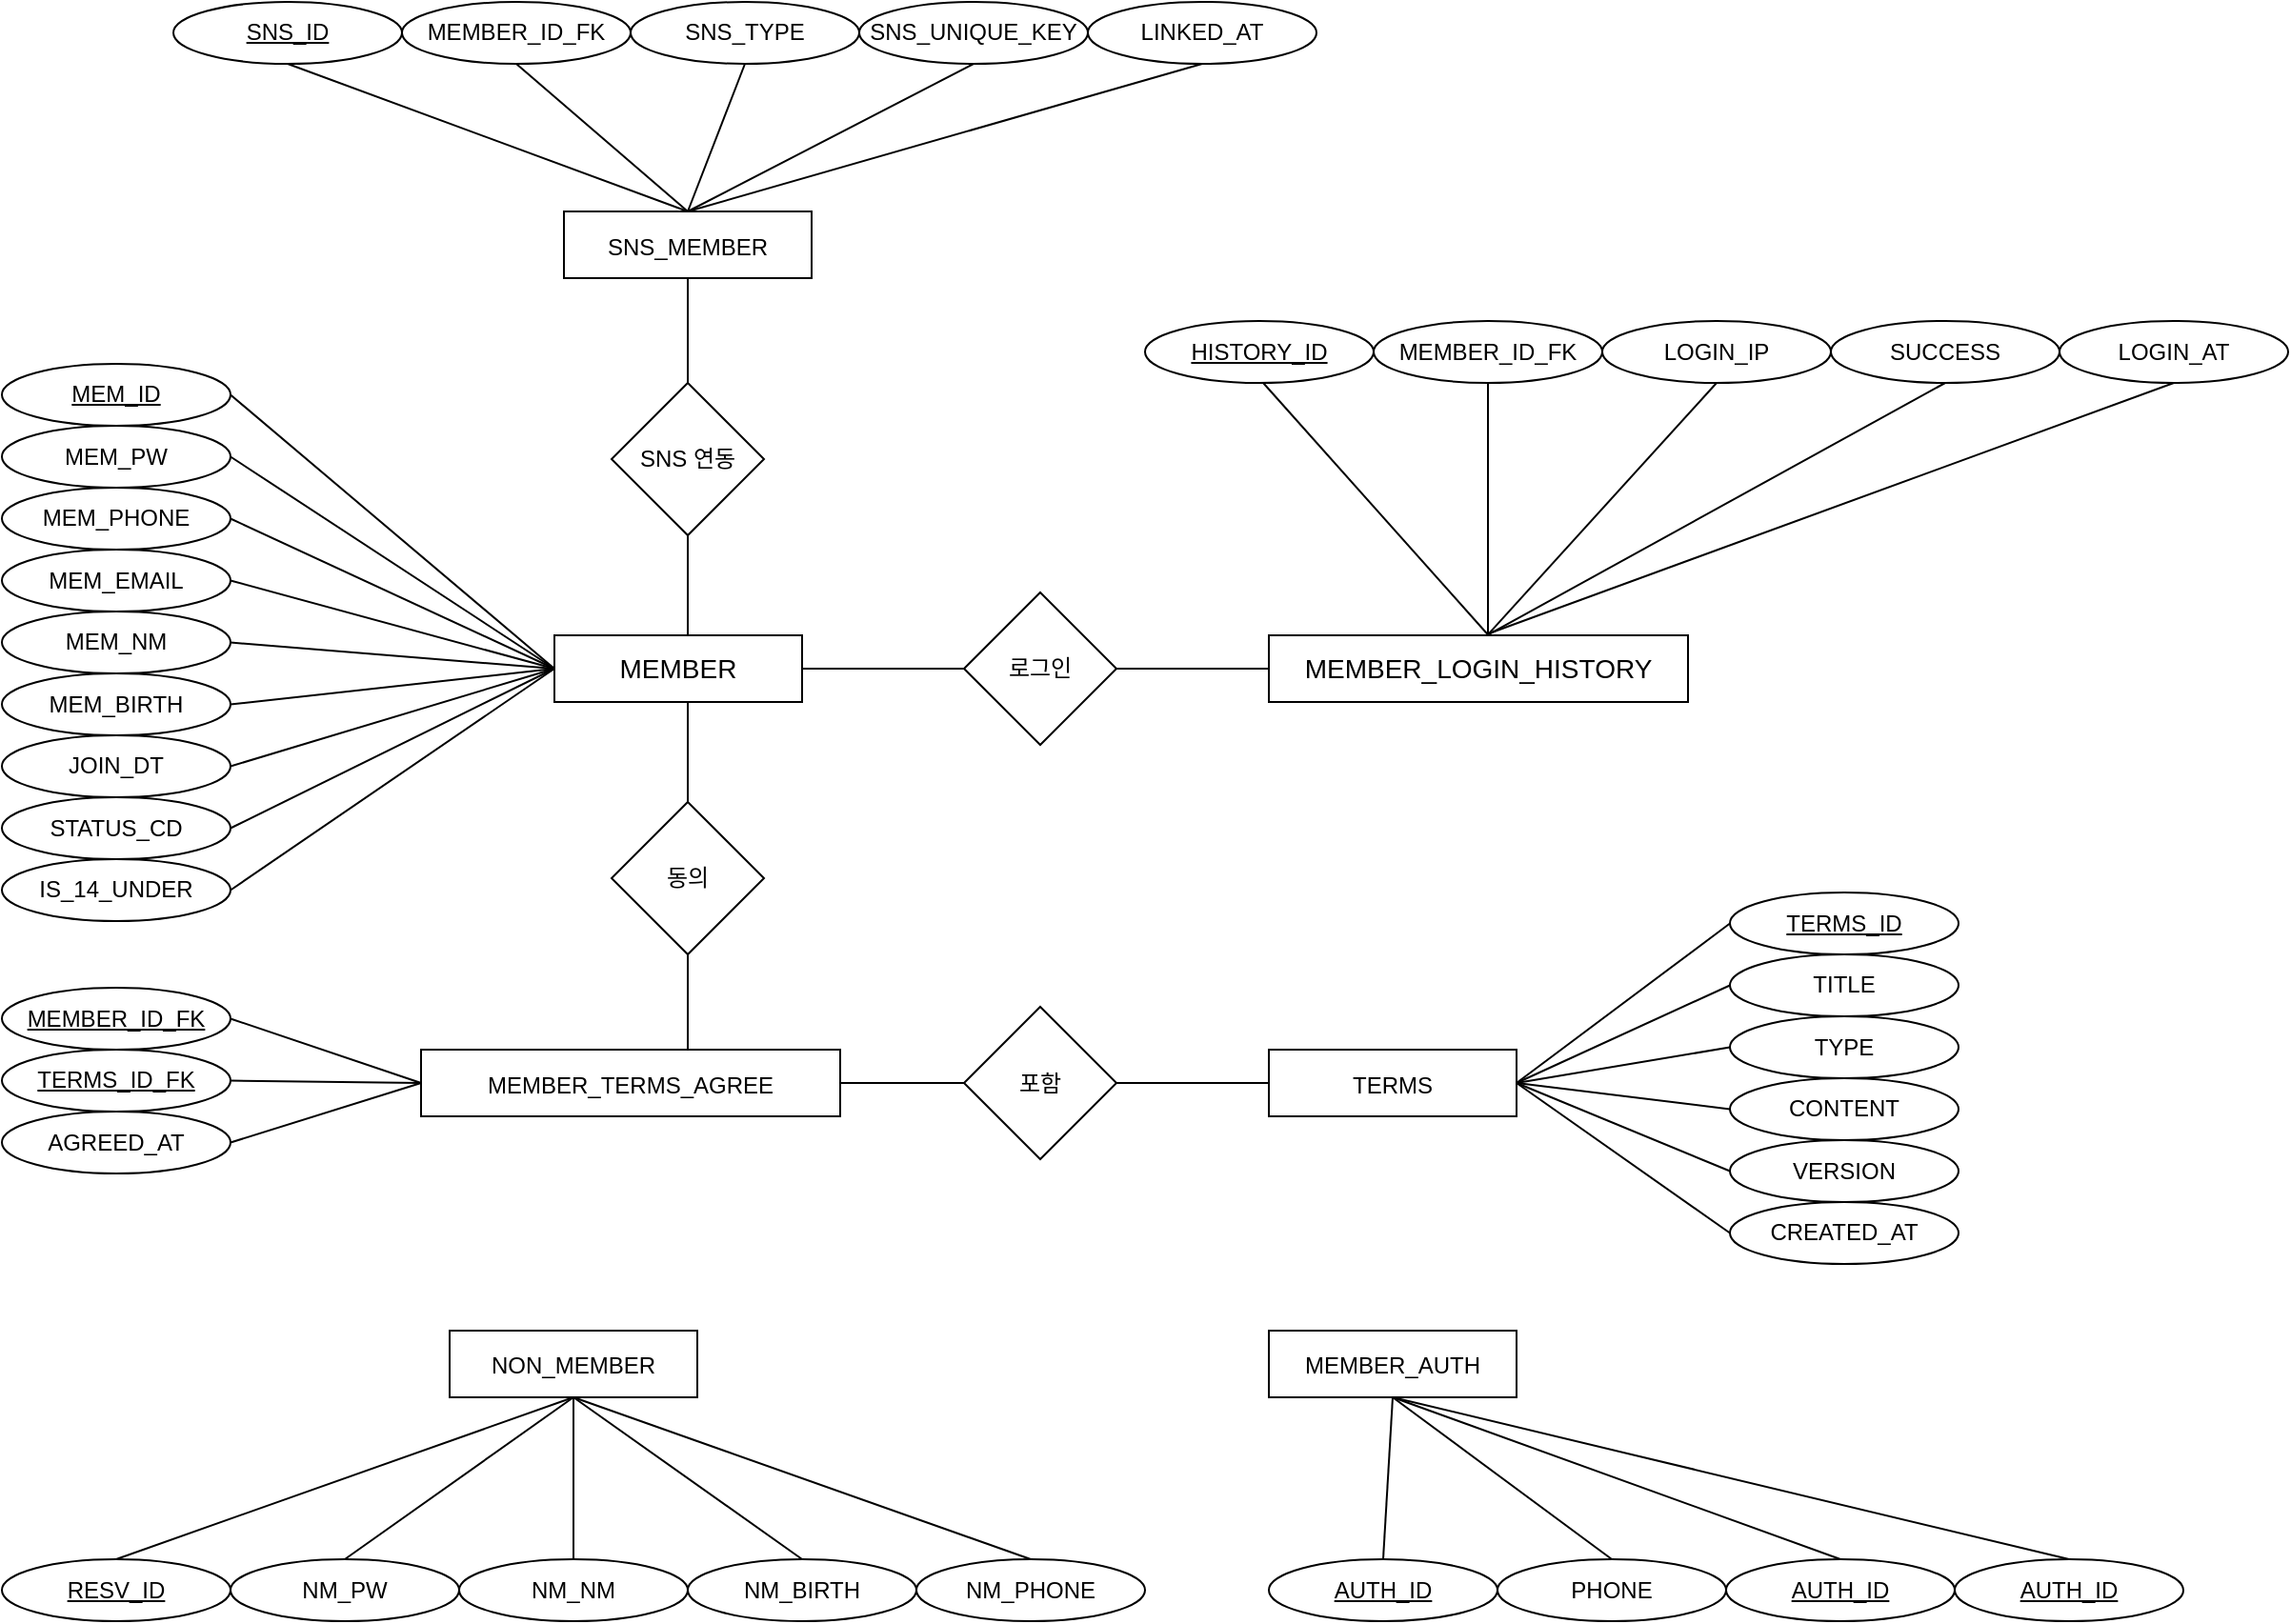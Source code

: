 <mxfile version="28.2.7">
  <diagram name="페이지-1" id="aU8TRvHDVID5DKgr3Tc-">
    <mxGraphModel dx="2069" dy="1353" grid="1" gridSize="10" guides="1" tooltips="1" connect="1" arrows="1" fold="1" page="1" pageScale="1" pageWidth="827" pageHeight="1169" math="0" shadow="0">
      <root>
        <mxCell id="0" />
        <mxCell id="1" parent="0" />
        <mxCell id="JiStPXWFKOz-2N4WFH8a-71" value="" style="edgeStyle=orthogonalEdgeStyle;rounded=0;orthogonalLoop=1;jettySize=auto;html=1;endArrow=none;endFill=0;" edge="1" parent="1" source="JiStPXWFKOz-2N4WFH8a-3" target="JiStPXWFKOz-2N4WFH8a-12">
          <mxGeometry relative="1" as="geometry" />
        </mxCell>
        <mxCell id="JiStPXWFKOz-2N4WFH8a-3" value="MEMBER" style="rounded=0;whiteSpace=wrap;html=1;fontSize=14;" vertex="1" parent="1">
          <mxGeometry x="210" y="472.5" width="130" height="35" as="geometry" />
        </mxCell>
        <mxCell id="JiStPXWFKOz-2N4WFH8a-72" value="" style="edgeStyle=orthogonalEdgeStyle;rounded=0;orthogonalLoop=1;jettySize=auto;html=1;endArrow=none;endFill=0;" edge="1" parent="1" source="JiStPXWFKOz-2N4WFH8a-12" target="JiStPXWFKOz-2N4WFH8a-19">
          <mxGeometry relative="1" as="geometry" />
        </mxCell>
        <mxCell id="JiStPXWFKOz-2N4WFH8a-12" value="로그인" style="rhombus;whiteSpace=wrap;html=1;" vertex="1" parent="1">
          <mxGeometry x="425" y="450" width="80" height="80" as="geometry" />
        </mxCell>
        <mxCell id="JiStPXWFKOz-2N4WFH8a-66" value="" style="edgeStyle=orthogonalEdgeStyle;rounded=0;orthogonalLoop=1;jettySize=auto;html=1;endArrow=none;endFill=0;" edge="1" parent="1" source="JiStPXWFKOz-2N4WFH8a-13" target="JiStPXWFKOz-2N4WFH8a-20">
          <mxGeometry relative="1" as="geometry">
            <Array as="points">
              <mxPoint x="280" y="680" />
              <mxPoint x="280" y="680" />
            </Array>
          </mxGeometry>
        </mxCell>
        <mxCell id="JiStPXWFKOz-2N4WFH8a-67" value="" style="edgeStyle=orthogonalEdgeStyle;rounded=0;orthogonalLoop=1;jettySize=auto;html=1;endArrow=none;endFill=0;" edge="1" parent="1" source="JiStPXWFKOz-2N4WFH8a-13" target="JiStPXWFKOz-2N4WFH8a-3">
          <mxGeometry relative="1" as="geometry">
            <Array as="points">
              <mxPoint x="280" y="520" />
              <mxPoint x="280" y="520" />
            </Array>
          </mxGeometry>
        </mxCell>
        <mxCell id="JiStPXWFKOz-2N4WFH8a-13" value="동의" style="rhombus;whiteSpace=wrap;html=1;" vertex="1" parent="1">
          <mxGeometry x="240" y="560" width="80" height="80" as="geometry" />
        </mxCell>
        <mxCell id="JiStPXWFKOz-2N4WFH8a-70" value="" style="edgeStyle=orthogonalEdgeStyle;rounded=0;orthogonalLoop=1;jettySize=auto;html=1;endArrow=none;endFill=0;" edge="1" parent="1" source="JiStPXWFKOz-2N4WFH8a-14" target="JiStPXWFKOz-2N4WFH8a-16">
          <mxGeometry relative="1" as="geometry" />
        </mxCell>
        <mxCell id="JiStPXWFKOz-2N4WFH8a-14" value="포함" style="rhombus;whiteSpace=wrap;html=1;" vertex="1" parent="1">
          <mxGeometry x="425" y="667.5" width="80" height="80" as="geometry" />
        </mxCell>
        <mxCell id="JiStPXWFKOz-2N4WFH8a-68" value="" style="edgeStyle=orthogonalEdgeStyle;rounded=0;orthogonalLoop=1;jettySize=auto;html=1;endArrow=none;endFill=0;" edge="1" parent="1" source="JiStPXWFKOz-2N4WFH8a-15" target="JiStPXWFKOz-2N4WFH8a-3">
          <mxGeometry relative="1" as="geometry">
            <Array as="points">
              <mxPoint x="280" y="460" />
              <mxPoint x="280" y="460" />
            </Array>
          </mxGeometry>
        </mxCell>
        <mxCell id="JiStPXWFKOz-2N4WFH8a-69" value="" style="edgeStyle=orthogonalEdgeStyle;rounded=0;orthogonalLoop=1;jettySize=auto;html=1;endArrow=none;endFill=0;" edge="1" parent="1" source="JiStPXWFKOz-2N4WFH8a-15" target="JiStPXWFKOz-2N4WFH8a-21">
          <mxGeometry relative="1" as="geometry" />
        </mxCell>
        <mxCell id="JiStPXWFKOz-2N4WFH8a-15" value="SNS 연동" style="rhombus;whiteSpace=wrap;html=1;" vertex="1" parent="1">
          <mxGeometry x="240" y="340" width="80" height="80" as="geometry" />
        </mxCell>
        <mxCell id="JiStPXWFKOz-2N4WFH8a-16" value="&lt;span style=&quot;font-size: 12px;&quot;&gt;TERMS&lt;/span&gt;" style="rounded=0;whiteSpace=wrap;html=1;fontSize=14;" vertex="1" parent="1">
          <mxGeometry x="585" y="690" width="130" height="35" as="geometry" />
        </mxCell>
        <mxCell id="JiStPXWFKOz-2N4WFH8a-17" value="&lt;span style=&quot;font-size: 12px;&quot;&gt;NON_MEMBER&lt;/span&gt;" style="rounded=0;whiteSpace=wrap;html=1;fontSize=14;" vertex="1" parent="1">
          <mxGeometry x="155" y="837.5" width="130" height="35" as="geometry" />
        </mxCell>
        <mxCell id="JiStPXWFKOz-2N4WFH8a-18" value="&lt;span style=&quot;font-size: 12px;&quot;&gt;MEMBER_AUTH&lt;/span&gt;" style="rounded=0;whiteSpace=wrap;html=1;fontSize=14;" vertex="1" parent="1">
          <mxGeometry x="585" y="837.5" width="130" height="35" as="geometry" />
        </mxCell>
        <mxCell id="JiStPXWFKOz-2N4WFH8a-19" value="MEMBER_LOGIN_HISTORY" style="rounded=0;whiteSpace=wrap;html=1;fontSize=14;" vertex="1" parent="1">
          <mxGeometry x="585" y="472.5" width="220" height="35" as="geometry" />
        </mxCell>
        <mxCell id="JiStPXWFKOz-2N4WFH8a-63" value="" style="edgeStyle=orthogonalEdgeStyle;rounded=0;orthogonalLoop=1;jettySize=auto;html=1;endArrow=none;endFill=0;" edge="1" parent="1" source="JiStPXWFKOz-2N4WFH8a-20" target="JiStPXWFKOz-2N4WFH8a-14">
          <mxGeometry relative="1" as="geometry" />
        </mxCell>
        <mxCell id="JiStPXWFKOz-2N4WFH8a-20" value="&lt;span style=&quot;font-size: 12px;&quot;&gt;MEMBER_TERMS_AGREE&lt;/span&gt;" style="rounded=0;whiteSpace=wrap;html=1;fontSize=14;" vertex="1" parent="1">
          <mxGeometry x="140" y="690" width="220" height="35" as="geometry" />
        </mxCell>
        <mxCell id="JiStPXWFKOz-2N4WFH8a-21" value="&lt;span style=&quot;font-size: 12px;&quot;&gt;SNS_MEMBER&lt;/span&gt;" style="rounded=0;whiteSpace=wrap;html=1;fontSize=14;" vertex="1" parent="1">
          <mxGeometry x="215" y="250" width="130" height="35" as="geometry" />
        </mxCell>
        <mxCell id="JiStPXWFKOz-2N4WFH8a-22" value="&lt;u&gt;MEM_ID&lt;/u&gt;" style="ellipse;whiteSpace=wrap;html=1;" vertex="1" parent="1">
          <mxGeometry x="-80" y="330" width="120" height="32.5" as="geometry" />
        </mxCell>
        <mxCell id="JiStPXWFKOz-2N4WFH8a-23" value="&lt;u&gt;RESV_ID&lt;/u&gt;" style="ellipse;whiteSpace=wrap;html=1;" vertex="1" parent="1">
          <mxGeometry x="-80" y="957.5" width="120" height="32.5" as="geometry" />
        </mxCell>
        <mxCell id="JiStPXWFKOz-2N4WFH8a-24" value="&lt;u&gt;AUTH_ID&lt;/u&gt;" style="ellipse;whiteSpace=wrap;html=1;" vertex="1" parent="1">
          <mxGeometry x="585" y="957.5" width="120" height="32.5" as="geometry" />
        </mxCell>
        <mxCell id="JiStPXWFKOz-2N4WFH8a-25" value="&lt;u&gt;HISTORY_ID&lt;/u&gt;" style="ellipse;whiteSpace=wrap;html=1;" vertex="1" parent="1">
          <mxGeometry x="520" y="307.5" width="120" height="32.5" as="geometry" />
        </mxCell>
        <mxCell id="JiStPXWFKOz-2N4WFH8a-26" value="&lt;u&gt;SNS_ID&lt;/u&gt;" style="ellipse;whiteSpace=wrap;html=1;" vertex="1" parent="1">
          <mxGeometry x="10" y="140" width="120" height="32.5" as="geometry" />
        </mxCell>
        <mxCell id="JiStPXWFKOz-2N4WFH8a-27" value="&lt;u&gt;TERMS_ID&lt;/u&gt;" style="ellipse;whiteSpace=wrap;html=1;" vertex="1" parent="1">
          <mxGeometry x="827" y="607.5" width="120" height="32.5" as="geometry" />
        </mxCell>
        <mxCell id="JiStPXWFKOz-2N4WFH8a-28" value="&lt;u&gt;MEMBER_ID_FK&lt;/u&gt;" style="ellipse;whiteSpace=wrap;html=1;" vertex="1" parent="1">
          <mxGeometry x="-80" y="657.5" width="120" height="32.5" as="geometry" />
        </mxCell>
        <mxCell id="JiStPXWFKOz-2N4WFH8a-29" value="&lt;u&gt;TERMS_ID_FK&lt;/u&gt;" style="ellipse;whiteSpace=wrap;html=1;" vertex="1" parent="1">
          <mxGeometry x="-80" y="690" width="120" height="32.5" as="geometry" />
        </mxCell>
        <mxCell id="JiStPXWFKOz-2N4WFH8a-30" value="AGREED_AT" style="ellipse;whiteSpace=wrap;html=1;" vertex="1" parent="1">
          <mxGeometry x="-80" y="722.5" width="120" height="32.5" as="geometry" />
        </mxCell>
        <mxCell id="JiStPXWFKOz-2N4WFH8a-34" value="MEM_PW" style="ellipse;whiteSpace=wrap;html=1;" vertex="1" parent="1">
          <mxGeometry x="-80" y="362.5" width="120" height="32.5" as="geometry" />
        </mxCell>
        <mxCell id="JiStPXWFKOz-2N4WFH8a-35" value="MEM_PHONE" style="ellipse;whiteSpace=wrap;html=1;" vertex="1" parent="1">
          <mxGeometry x="-80" y="395" width="120" height="32.5" as="geometry" />
        </mxCell>
        <mxCell id="JiStPXWFKOz-2N4WFH8a-36" value="MEM_EMAIL" style="ellipse;whiteSpace=wrap;html=1;" vertex="1" parent="1">
          <mxGeometry x="-80" y="427.5" width="120" height="32.5" as="geometry" />
        </mxCell>
        <mxCell id="JiStPXWFKOz-2N4WFH8a-37" value="MEM_BIRTH" style="ellipse;whiteSpace=wrap;html=1;" vertex="1" parent="1">
          <mxGeometry x="-80" y="492.5" width="120" height="32.5" as="geometry" />
        </mxCell>
        <mxCell id="JiStPXWFKOz-2N4WFH8a-38" value="MEM_NM" style="ellipse;whiteSpace=wrap;html=1;" vertex="1" parent="1">
          <mxGeometry x="-80" y="460" width="120" height="32.5" as="geometry" />
        </mxCell>
        <mxCell id="JiStPXWFKOz-2N4WFH8a-39" value="JOIN_DT" style="ellipse;whiteSpace=wrap;html=1;" vertex="1" parent="1">
          <mxGeometry x="-80" y="525" width="120" height="32.5" as="geometry" />
        </mxCell>
        <mxCell id="JiStPXWFKOz-2N4WFH8a-40" value="STATUS_CD" style="ellipse;whiteSpace=wrap;html=1;" vertex="1" parent="1">
          <mxGeometry x="-80" y="557.5" width="120" height="32.5" as="geometry" />
        </mxCell>
        <mxCell id="JiStPXWFKOz-2N4WFH8a-41" value="IS_14_UNDER" style="ellipse;whiteSpace=wrap;html=1;" vertex="1" parent="1">
          <mxGeometry x="-80" y="590" width="120" height="32.5" as="geometry" />
        </mxCell>
        <mxCell id="JiStPXWFKOz-2N4WFH8a-78" value="" style="edgeStyle=orthogonalEdgeStyle;rounded=0;orthogonalLoop=1;jettySize=auto;html=1;endArrow=none;endFill=0;" edge="1" parent="1" source="JiStPXWFKOz-2N4WFH8a-42" target="JiStPXWFKOz-2N4WFH8a-19">
          <mxGeometry relative="1" as="geometry">
            <mxPoint x="700" y="470" as="targetPoint" />
            <Array as="points">
              <mxPoint x="700" y="440" />
              <mxPoint x="700" y="440" />
            </Array>
          </mxGeometry>
        </mxCell>
        <mxCell id="JiStPXWFKOz-2N4WFH8a-42" value="MEMBER_ID_FK" style="ellipse;whiteSpace=wrap;html=1;" vertex="1" parent="1">
          <mxGeometry x="640" y="307.5" width="120" height="32.5" as="geometry" />
        </mxCell>
        <mxCell id="JiStPXWFKOz-2N4WFH8a-43" value="LOGIN_IP" style="ellipse;whiteSpace=wrap;html=1;" vertex="1" parent="1">
          <mxGeometry x="760" y="307.5" width="120" height="32.5" as="geometry" />
        </mxCell>
        <mxCell id="JiStPXWFKOz-2N4WFH8a-44" value="SUCCESS" style="ellipse;whiteSpace=wrap;html=1;" vertex="1" parent="1">
          <mxGeometry x="880" y="307.5" width="120" height="32.5" as="geometry" />
        </mxCell>
        <mxCell id="JiStPXWFKOz-2N4WFH8a-45" value="LOGIN_AT" style="ellipse;whiteSpace=wrap;html=1;" vertex="1" parent="1">
          <mxGeometry x="1000" y="307.5" width="120" height="32.5" as="geometry" />
        </mxCell>
        <mxCell id="JiStPXWFKOz-2N4WFH8a-46" value="MEMBER_ID_FK" style="ellipse;whiteSpace=wrap;html=1;" vertex="1" parent="1">
          <mxGeometry x="130" y="140" width="120" height="32.5" as="geometry" />
        </mxCell>
        <mxCell id="JiStPXWFKOz-2N4WFH8a-47" value="SNS_TYPE" style="ellipse;whiteSpace=wrap;html=1;" vertex="1" parent="1">
          <mxGeometry x="250" y="140" width="120" height="32.5" as="geometry" />
        </mxCell>
        <mxCell id="JiStPXWFKOz-2N4WFH8a-48" value="SNS_UNIQUE_KEY" style="ellipse;whiteSpace=wrap;html=1;" vertex="1" parent="1">
          <mxGeometry x="370" y="140" width="120" height="32.5" as="geometry" />
        </mxCell>
        <mxCell id="JiStPXWFKOz-2N4WFH8a-49" value="LINKED_AT" style="ellipse;whiteSpace=wrap;html=1;" vertex="1" parent="1">
          <mxGeometry x="490" y="140" width="120" height="32.5" as="geometry" />
        </mxCell>
        <mxCell id="JiStPXWFKOz-2N4WFH8a-51" value="TITLE" style="ellipse;whiteSpace=wrap;html=1;" vertex="1" parent="1">
          <mxGeometry x="827" y="640" width="120" height="32.5" as="geometry" />
        </mxCell>
        <mxCell id="JiStPXWFKOz-2N4WFH8a-52" value="TYPE" style="ellipse;whiteSpace=wrap;html=1;" vertex="1" parent="1">
          <mxGeometry x="827" y="672.5" width="120" height="32.5" as="geometry" />
        </mxCell>
        <mxCell id="JiStPXWFKOz-2N4WFH8a-53" value="CONTENT" style="ellipse;whiteSpace=wrap;html=1;" vertex="1" parent="1">
          <mxGeometry x="827" y="705" width="120" height="32.5" as="geometry" />
        </mxCell>
        <mxCell id="JiStPXWFKOz-2N4WFH8a-54" value="VERSION" style="ellipse;whiteSpace=wrap;html=1;" vertex="1" parent="1">
          <mxGeometry x="827" y="737.5" width="120" height="32.5" as="geometry" />
        </mxCell>
        <mxCell id="JiStPXWFKOz-2N4WFH8a-55" value="CREATED_AT" style="ellipse;whiteSpace=wrap;html=1;" vertex="1" parent="1">
          <mxGeometry x="827" y="770" width="120" height="32.5" as="geometry" />
        </mxCell>
        <mxCell id="JiStPXWFKOz-2N4WFH8a-56" value="PHONE" style="ellipse;whiteSpace=wrap;html=1;" vertex="1" parent="1">
          <mxGeometry x="705" y="957.5" width="120" height="32.5" as="geometry" />
        </mxCell>
        <mxCell id="JiStPXWFKOz-2N4WFH8a-57" value="&lt;u&gt;AUTH_ID&lt;/u&gt;" style="ellipse;whiteSpace=wrap;html=1;" vertex="1" parent="1">
          <mxGeometry x="825" y="957.5" width="120" height="32.5" as="geometry" />
        </mxCell>
        <mxCell id="JiStPXWFKOz-2N4WFH8a-58" value="&lt;u&gt;AUTH_ID&lt;/u&gt;" style="ellipse;whiteSpace=wrap;html=1;" vertex="1" parent="1">
          <mxGeometry x="945" y="957.5" width="120" height="32.5" as="geometry" />
        </mxCell>
        <mxCell id="JiStPXWFKOz-2N4WFH8a-73" value="NM_PW" style="ellipse;whiteSpace=wrap;html=1;" vertex="1" parent="1">
          <mxGeometry x="40" y="957.5" width="120" height="32.5" as="geometry" />
        </mxCell>
        <mxCell id="JiStPXWFKOz-2N4WFH8a-74" value="NM_NM" style="ellipse;whiteSpace=wrap;html=1;" vertex="1" parent="1">
          <mxGeometry x="160" y="957.5" width="120" height="32.5" as="geometry" />
        </mxCell>
        <mxCell id="JiStPXWFKOz-2N4WFH8a-75" value="NM_BIRTH" style="ellipse;whiteSpace=wrap;html=1;" vertex="1" parent="1">
          <mxGeometry x="280" y="957.5" width="120" height="32.5" as="geometry" />
        </mxCell>
        <mxCell id="JiStPXWFKOz-2N4WFH8a-76" value="NM_PHONE" style="ellipse;whiteSpace=wrap;html=1;" vertex="1" parent="1">
          <mxGeometry x="400" y="957.5" width="120" height="32.5" as="geometry" />
        </mxCell>
        <mxCell id="JiStPXWFKOz-2N4WFH8a-81" value="" style="endArrow=none;html=1;rounded=0;entryX=0.516;entryY=0.996;entryDx=0;entryDy=0;entryPerimeter=0;exitX=0.523;exitY=-0.007;exitDx=0;exitDy=0;exitPerimeter=0;" edge="1" parent="1" source="JiStPXWFKOz-2N4WFH8a-19" target="JiStPXWFKOz-2N4WFH8a-25">
          <mxGeometry width="50" height="50" relative="1" as="geometry">
            <mxPoint x="705" y="472.5" as="sourcePoint" />
            <mxPoint x="585" y="342.5" as="targetPoint" />
          </mxGeometry>
        </mxCell>
        <mxCell id="JiStPXWFKOz-2N4WFH8a-82" value="" style="endArrow=none;html=1;rounded=0;entryX=0.5;entryY=1;entryDx=0;entryDy=0;exitX=0.524;exitY=-0.02;exitDx=0;exitDy=0;exitPerimeter=0;" edge="1" parent="1" source="JiStPXWFKOz-2N4WFH8a-19" target="JiStPXWFKOz-2N4WFH8a-43">
          <mxGeometry width="50" height="50" relative="1" as="geometry">
            <mxPoint x="680" y="450" as="sourcePoint" />
            <mxPoint x="730" y="400" as="targetPoint" />
          </mxGeometry>
        </mxCell>
        <mxCell id="JiStPXWFKOz-2N4WFH8a-83" value="" style="endArrow=none;html=1;rounded=0;entryX=0.5;entryY=1;entryDx=0;entryDy=0;exitX=0.523;exitY=-0.01;exitDx=0;exitDy=0;exitPerimeter=0;" edge="1" parent="1" source="JiStPXWFKOz-2N4WFH8a-19" target="JiStPXWFKOz-2N4WFH8a-44">
          <mxGeometry width="50" height="50" relative="1" as="geometry">
            <mxPoint x="790" y="400" as="sourcePoint" />
            <mxPoint x="840" y="350" as="targetPoint" />
          </mxGeometry>
        </mxCell>
        <mxCell id="JiStPXWFKOz-2N4WFH8a-84" value="" style="endArrow=none;html=1;rounded=0;entryX=0.5;entryY=1;entryDx=0;entryDy=0;exitX=0.524;exitY=-0.025;exitDx=0;exitDy=0;exitPerimeter=0;" edge="1" parent="1" source="JiStPXWFKOz-2N4WFH8a-19" target="JiStPXWFKOz-2N4WFH8a-45">
          <mxGeometry width="50" height="50" relative="1" as="geometry">
            <mxPoint x="700" y="470" as="sourcePoint" />
            <mxPoint x="910" y="330" as="targetPoint" />
          </mxGeometry>
        </mxCell>
        <mxCell id="JiStPXWFKOz-2N4WFH8a-85" value="" style="endArrow=none;html=1;rounded=0;entryX=0.5;entryY=1;entryDx=0;entryDy=0;exitX=0.5;exitY=0;exitDx=0;exitDy=0;" edge="1" parent="1" source="JiStPXWFKOz-2N4WFH8a-21" target="JiStPXWFKOz-2N4WFH8a-47">
          <mxGeometry width="50" height="50" relative="1" as="geometry">
            <mxPoint x="270" y="290" as="sourcePoint" />
            <mxPoint x="320" y="240" as="targetPoint" />
          </mxGeometry>
        </mxCell>
        <mxCell id="JiStPXWFKOz-2N4WFH8a-87" value="" style="endArrow=none;html=1;rounded=0;exitX=0.5;exitY=0;exitDx=0;exitDy=0;entryX=0.5;entryY=1;entryDx=0;entryDy=0;" edge="1" parent="1" source="JiStPXWFKOz-2N4WFH8a-21" target="JiStPXWFKOz-2N4WFH8a-46">
          <mxGeometry width="50" height="50" relative="1" as="geometry">
            <mxPoint x="250" y="240" as="sourcePoint" />
            <mxPoint x="190" y="190" as="targetPoint" />
          </mxGeometry>
        </mxCell>
        <mxCell id="JiStPXWFKOz-2N4WFH8a-88" value="" style="endArrow=none;html=1;rounded=0;exitX=0.5;exitY=0;exitDx=0;exitDy=0;entryX=0.5;entryY=1;entryDx=0;entryDy=0;" edge="1" parent="1" source="JiStPXWFKOz-2N4WFH8a-21" target="JiStPXWFKOz-2N4WFH8a-26">
          <mxGeometry width="50" height="50" relative="1" as="geometry">
            <mxPoint x="190" y="210" as="sourcePoint" />
            <mxPoint x="90" y="200" as="targetPoint" />
          </mxGeometry>
        </mxCell>
        <mxCell id="JiStPXWFKOz-2N4WFH8a-89" value="" style="endArrow=none;html=1;rounded=0;exitX=0.5;exitY=0;exitDx=0;exitDy=0;entryX=0.5;entryY=1;entryDx=0;entryDy=0;" edge="1" parent="1" source="JiStPXWFKOz-2N4WFH8a-21" target="JiStPXWFKOz-2N4WFH8a-48">
          <mxGeometry width="50" height="50" relative="1" as="geometry">
            <mxPoint x="360" y="230" as="sourcePoint" />
            <mxPoint x="410" y="180" as="targetPoint" />
          </mxGeometry>
        </mxCell>
        <mxCell id="JiStPXWFKOz-2N4WFH8a-90" value="" style="endArrow=none;html=1;rounded=0;entryX=0.5;entryY=1;entryDx=0;entryDy=0;" edge="1" parent="1" target="JiStPXWFKOz-2N4WFH8a-49">
          <mxGeometry width="50" height="50" relative="1" as="geometry">
            <mxPoint x="280" y="250" as="sourcePoint" />
            <mxPoint x="460" y="210" as="targetPoint" />
          </mxGeometry>
        </mxCell>
        <mxCell id="JiStPXWFKOz-2N4WFH8a-91" value="" style="endArrow=none;html=1;rounded=0;exitX=1;exitY=0.5;exitDx=0;exitDy=0;entryX=0;entryY=0.5;entryDx=0;entryDy=0;" edge="1" parent="1" source="JiStPXWFKOz-2N4WFH8a-16" target="JiStPXWFKOz-2N4WFH8a-27">
          <mxGeometry width="50" height="50" relative="1" as="geometry">
            <mxPoint x="770" y="710" as="sourcePoint" />
            <mxPoint x="820" y="660" as="targetPoint" />
          </mxGeometry>
        </mxCell>
        <mxCell id="JiStPXWFKOz-2N4WFH8a-92" value="" style="endArrow=none;html=1;rounded=0;exitX=1;exitY=0.5;exitDx=0;exitDy=0;entryX=0;entryY=0.5;entryDx=0;entryDy=0;" edge="1" parent="1" source="JiStPXWFKOz-2N4WFH8a-16" target="JiStPXWFKOz-2N4WFH8a-51">
          <mxGeometry width="50" height="50" relative="1" as="geometry">
            <mxPoint x="770" y="710" as="sourcePoint" />
            <mxPoint x="820" y="660" as="targetPoint" />
          </mxGeometry>
        </mxCell>
        <mxCell id="JiStPXWFKOz-2N4WFH8a-93" value="" style="endArrow=none;html=1;rounded=0;exitX=1;exitY=0.5;exitDx=0;exitDy=0;entryX=0;entryY=0.5;entryDx=0;entryDy=0;" edge="1" parent="1" source="JiStPXWFKOz-2N4WFH8a-16" target="JiStPXWFKOz-2N4WFH8a-52">
          <mxGeometry width="50" height="50" relative="1" as="geometry">
            <mxPoint x="770" y="710" as="sourcePoint" />
            <mxPoint x="820" y="660" as="targetPoint" />
          </mxGeometry>
        </mxCell>
        <mxCell id="JiStPXWFKOz-2N4WFH8a-94" value="" style="endArrow=none;html=1;rounded=0;exitX=1;exitY=0.5;exitDx=0;exitDy=0;entryX=0;entryY=0.5;entryDx=0;entryDy=0;" edge="1" parent="1" source="JiStPXWFKOz-2N4WFH8a-16" target="JiStPXWFKOz-2N4WFH8a-53">
          <mxGeometry width="50" height="50" relative="1" as="geometry">
            <mxPoint x="770" y="710" as="sourcePoint" />
            <mxPoint x="820" y="660" as="targetPoint" />
          </mxGeometry>
        </mxCell>
        <mxCell id="JiStPXWFKOz-2N4WFH8a-95" value="" style="endArrow=none;html=1;rounded=0;entryX=0;entryY=0.5;entryDx=0;entryDy=0;exitX=1;exitY=0.5;exitDx=0;exitDy=0;" edge="1" parent="1" source="JiStPXWFKOz-2N4WFH8a-16" target="JiStPXWFKOz-2N4WFH8a-54">
          <mxGeometry width="50" height="50" relative="1" as="geometry">
            <mxPoint x="770" y="710" as="sourcePoint" />
            <mxPoint x="820" y="660" as="targetPoint" />
          </mxGeometry>
        </mxCell>
        <mxCell id="JiStPXWFKOz-2N4WFH8a-96" value="" style="endArrow=none;html=1;rounded=0;exitX=1;exitY=0.5;exitDx=0;exitDy=0;entryX=0;entryY=0.5;entryDx=0;entryDy=0;" edge="1" parent="1" source="JiStPXWFKOz-2N4WFH8a-16" target="JiStPXWFKOz-2N4WFH8a-55">
          <mxGeometry width="50" height="50" relative="1" as="geometry">
            <mxPoint x="770" y="710" as="sourcePoint" />
            <mxPoint x="820" y="660" as="targetPoint" />
          </mxGeometry>
        </mxCell>
        <mxCell id="JiStPXWFKOz-2N4WFH8a-97" value="" style="endArrow=none;html=1;rounded=0;entryX=0;entryY=0.5;entryDx=0;entryDy=0;exitX=1;exitY=0.5;exitDx=0;exitDy=0;" edge="1" parent="1" source="JiStPXWFKOz-2N4WFH8a-28" target="JiStPXWFKOz-2N4WFH8a-20">
          <mxGeometry width="50" height="50" relative="1" as="geometry">
            <mxPoint x="60" y="740" as="sourcePoint" />
            <mxPoint x="110" y="690" as="targetPoint" />
          </mxGeometry>
        </mxCell>
        <mxCell id="JiStPXWFKOz-2N4WFH8a-98" value="" style="endArrow=none;html=1;rounded=0;exitX=1;exitY=0.5;exitDx=0;exitDy=0;entryX=0;entryY=0.5;entryDx=0;entryDy=0;" edge="1" parent="1" source="JiStPXWFKOz-2N4WFH8a-29" target="JiStPXWFKOz-2N4WFH8a-20">
          <mxGeometry width="50" height="50" relative="1" as="geometry">
            <mxPoint x="60" y="740" as="sourcePoint" />
            <mxPoint x="110" y="690" as="targetPoint" />
          </mxGeometry>
        </mxCell>
        <mxCell id="JiStPXWFKOz-2N4WFH8a-100" value="" style="endArrow=none;html=1;rounded=0;entryX=0;entryY=0.5;entryDx=0;entryDy=0;exitX=1;exitY=0.5;exitDx=0;exitDy=0;" edge="1" parent="1" source="JiStPXWFKOz-2N4WFH8a-30" target="JiStPXWFKOz-2N4WFH8a-20">
          <mxGeometry width="50" height="50" relative="1" as="geometry">
            <mxPoint x="60" y="740" as="sourcePoint" />
            <mxPoint x="110" y="690" as="targetPoint" />
          </mxGeometry>
        </mxCell>
        <mxCell id="JiStPXWFKOz-2N4WFH8a-101" value="" style="endArrow=none;html=1;rounded=0;entryX=0;entryY=0.5;entryDx=0;entryDy=0;exitX=1;exitY=0.5;exitDx=0;exitDy=0;" edge="1" parent="1" source="JiStPXWFKOz-2N4WFH8a-22" target="JiStPXWFKOz-2N4WFH8a-3">
          <mxGeometry width="50" height="50" relative="1" as="geometry">
            <mxPoint x="120" y="540" as="sourcePoint" />
            <mxPoint x="170" y="490" as="targetPoint" />
          </mxGeometry>
        </mxCell>
        <mxCell id="JiStPXWFKOz-2N4WFH8a-102" value="" style="endArrow=none;html=1;rounded=0;entryX=0;entryY=0.5;entryDx=0;entryDy=0;exitX=1;exitY=0.5;exitDx=0;exitDy=0;" edge="1" parent="1" source="JiStPXWFKOz-2N4WFH8a-34" target="JiStPXWFKOz-2N4WFH8a-3">
          <mxGeometry width="50" height="50" relative="1" as="geometry">
            <mxPoint x="120" y="540" as="sourcePoint" />
            <mxPoint x="170" y="490" as="targetPoint" />
          </mxGeometry>
        </mxCell>
        <mxCell id="JiStPXWFKOz-2N4WFH8a-103" value="" style="endArrow=none;html=1;rounded=0;entryX=0;entryY=0.5;entryDx=0;entryDy=0;exitX=1;exitY=0.5;exitDx=0;exitDy=0;" edge="1" parent="1" source="JiStPXWFKOz-2N4WFH8a-35" target="JiStPXWFKOz-2N4WFH8a-3">
          <mxGeometry width="50" height="50" relative="1" as="geometry">
            <mxPoint x="120" y="540" as="sourcePoint" />
            <mxPoint x="170" y="490" as="targetPoint" />
          </mxGeometry>
        </mxCell>
        <mxCell id="JiStPXWFKOz-2N4WFH8a-104" value="" style="endArrow=none;html=1;rounded=0;exitX=1;exitY=0.5;exitDx=0;exitDy=0;" edge="1" parent="1" source="JiStPXWFKOz-2N4WFH8a-36">
          <mxGeometry width="50" height="50" relative="1" as="geometry">
            <mxPoint x="40" y="440" as="sourcePoint" />
            <mxPoint x="210" y="490" as="targetPoint" />
          </mxGeometry>
        </mxCell>
        <mxCell id="JiStPXWFKOz-2N4WFH8a-105" value="" style="endArrow=none;html=1;rounded=0;exitX=1;exitY=0.5;exitDx=0;exitDy=0;" edge="1" parent="1" source="JiStPXWFKOz-2N4WFH8a-38">
          <mxGeometry width="50" height="50" relative="1" as="geometry">
            <mxPoint x="110" y="520" as="sourcePoint" />
            <mxPoint x="210" y="490" as="targetPoint" />
          </mxGeometry>
        </mxCell>
        <mxCell id="JiStPXWFKOz-2N4WFH8a-106" value="" style="endArrow=none;html=1;rounded=0;entryX=0;entryY=0.5;entryDx=0;entryDy=0;exitX=1;exitY=0.5;exitDx=0;exitDy=0;" edge="1" parent="1" source="JiStPXWFKOz-2N4WFH8a-37" target="JiStPXWFKOz-2N4WFH8a-3">
          <mxGeometry width="50" height="50" relative="1" as="geometry">
            <mxPoint x="80" y="510" as="sourcePoint" />
            <mxPoint x="130" y="460" as="targetPoint" />
          </mxGeometry>
        </mxCell>
        <mxCell id="JiStPXWFKOz-2N4WFH8a-107" value="" style="endArrow=none;html=1;rounded=0;entryX=0;entryY=0.5;entryDx=0;entryDy=0;exitX=1;exitY=0.5;exitDx=0;exitDy=0;" edge="1" parent="1" source="JiStPXWFKOz-2N4WFH8a-39" target="JiStPXWFKOz-2N4WFH8a-3">
          <mxGeometry width="50" height="50" relative="1" as="geometry">
            <mxPoint x="80" y="510" as="sourcePoint" />
            <mxPoint x="130" y="460" as="targetPoint" />
          </mxGeometry>
        </mxCell>
        <mxCell id="JiStPXWFKOz-2N4WFH8a-108" value="" style="endArrow=none;html=1;rounded=0;entryX=0;entryY=0.5;entryDx=0;entryDy=0;exitX=1;exitY=0.5;exitDx=0;exitDy=0;" edge="1" parent="1" source="JiStPXWFKOz-2N4WFH8a-40" target="JiStPXWFKOz-2N4WFH8a-3">
          <mxGeometry width="50" height="50" relative="1" as="geometry">
            <mxPoint x="80" y="510" as="sourcePoint" />
            <mxPoint x="130" y="460" as="targetPoint" />
          </mxGeometry>
        </mxCell>
        <mxCell id="JiStPXWFKOz-2N4WFH8a-109" value="" style="endArrow=none;html=1;rounded=0;entryX=0;entryY=0.5;entryDx=0;entryDy=0;exitX=1;exitY=0.5;exitDx=0;exitDy=0;" edge="1" parent="1" source="JiStPXWFKOz-2N4WFH8a-41" target="JiStPXWFKOz-2N4WFH8a-3">
          <mxGeometry width="50" height="50" relative="1" as="geometry">
            <mxPoint x="80" y="510" as="sourcePoint" />
            <mxPoint x="130" y="460" as="targetPoint" />
          </mxGeometry>
        </mxCell>
        <mxCell id="JiStPXWFKOz-2N4WFH8a-110" value="" style="endArrow=none;html=1;rounded=0;entryX=0.5;entryY=1;entryDx=0;entryDy=0;exitX=0.5;exitY=0;exitDx=0;exitDy=0;" edge="1" parent="1" source="JiStPXWFKOz-2N4WFH8a-74" target="JiStPXWFKOz-2N4WFH8a-17">
          <mxGeometry width="50" height="50" relative="1" as="geometry">
            <mxPoint x="90" y="930" as="sourcePoint" />
            <mxPoint x="140" y="880" as="targetPoint" />
          </mxGeometry>
        </mxCell>
        <mxCell id="JiStPXWFKOz-2N4WFH8a-111" value="" style="endArrow=none;html=1;rounded=0;entryX=0.5;entryY=1;entryDx=0;entryDy=0;exitX=0.5;exitY=0;exitDx=0;exitDy=0;" edge="1" parent="1" source="JiStPXWFKOz-2N4WFH8a-73" target="JiStPXWFKOz-2N4WFH8a-17">
          <mxGeometry width="50" height="50" relative="1" as="geometry">
            <mxPoint x="90" y="930" as="sourcePoint" />
            <mxPoint x="140" y="880" as="targetPoint" />
          </mxGeometry>
        </mxCell>
        <mxCell id="JiStPXWFKOz-2N4WFH8a-112" value="" style="endArrow=none;html=1;rounded=0;entryX=0.5;entryY=1;entryDx=0;entryDy=0;exitX=0.5;exitY=0;exitDx=0;exitDy=0;" edge="1" parent="1" source="JiStPXWFKOz-2N4WFH8a-23" target="JiStPXWFKOz-2N4WFH8a-17">
          <mxGeometry width="50" height="50" relative="1" as="geometry">
            <mxPoint x="90" y="930" as="sourcePoint" />
            <mxPoint x="140" y="880" as="targetPoint" />
          </mxGeometry>
        </mxCell>
        <mxCell id="JiStPXWFKOz-2N4WFH8a-113" value="" style="endArrow=none;html=1;rounded=0;entryX=0.5;entryY=1;entryDx=0;entryDy=0;exitX=0.5;exitY=0;exitDx=0;exitDy=0;" edge="1" parent="1" source="JiStPXWFKOz-2N4WFH8a-75" target="JiStPXWFKOz-2N4WFH8a-17">
          <mxGeometry width="50" height="50" relative="1" as="geometry">
            <mxPoint x="300" y="950" as="sourcePoint" />
            <mxPoint x="350" y="900" as="targetPoint" />
          </mxGeometry>
        </mxCell>
        <mxCell id="JiStPXWFKOz-2N4WFH8a-114" value="" style="endArrow=none;html=1;rounded=0;entryX=0.5;entryY=1;entryDx=0;entryDy=0;exitX=0.5;exitY=0;exitDx=0;exitDy=0;" edge="1" parent="1" source="JiStPXWFKOz-2N4WFH8a-76" target="JiStPXWFKOz-2N4WFH8a-17">
          <mxGeometry width="50" height="50" relative="1" as="geometry">
            <mxPoint x="300" y="950" as="sourcePoint" />
            <mxPoint x="350" y="900" as="targetPoint" />
          </mxGeometry>
        </mxCell>
        <mxCell id="JiStPXWFKOz-2N4WFH8a-115" value="" style="endArrow=none;html=1;rounded=0;entryX=0.5;entryY=1;entryDx=0;entryDy=0;exitX=0.5;exitY=0;exitDx=0;exitDy=0;" edge="1" parent="1" source="JiStPXWFKOz-2N4WFH8a-24" target="JiStPXWFKOz-2N4WFH8a-18">
          <mxGeometry width="50" height="50" relative="1" as="geometry">
            <mxPoint x="670" y="950" as="sourcePoint" />
            <mxPoint x="720" y="900" as="targetPoint" />
          </mxGeometry>
        </mxCell>
        <mxCell id="JiStPXWFKOz-2N4WFH8a-116" value="" style="endArrow=none;html=1;rounded=0;entryX=0.5;entryY=1;entryDx=0;entryDy=0;exitX=0.5;exitY=0;exitDx=0;exitDy=0;" edge="1" parent="1" source="JiStPXWFKOz-2N4WFH8a-56" target="JiStPXWFKOz-2N4WFH8a-18">
          <mxGeometry width="50" height="50" relative="1" as="geometry">
            <mxPoint x="670" y="950" as="sourcePoint" />
            <mxPoint x="720" y="900" as="targetPoint" />
          </mxGeometry>
        </mxCell>
        <mxCell id="JiStPXWFKOz-2N4WFH8a-117" value="" style="endArrow=none;html=1;rounded=0;exitX=0.5;exitY=1;exitDx=0;exitDy=0;entryX=0.5;entryY=0;entryDx=0;entryDy=0;" edge="1" parent="1" source="JiStPXWFKOz-2N4WFH8a-18" target="JiStPXWFKOz-2N4WFH8a-57">
          <mxGeometry width="50" height="50" relative="1" as="geometry">
            <mxPoint x="760" y="930" as="sourcePoint" />
            <mxPoint x="780" y="880" as="targetPoint" />
          </mxGeometry>
        </mxCell>
        <mxCell id="JiStPXWFKOz-2N4WFH8a-118" value="" style="endArrow=none;html=1;rounded=0;entryX=0.5;entryY=1;entryDx=0;entryDy=0;exitX=0.5;exitY=0;exitDx=0;exitDy=0;" edge="1" parent="1" source="JiStPXWFKOz-2N4WFH8a-58" target="JiStPXWFKOz-2N4WFH8a-18">
          <mxGeometry width="50" height="50" relative="1" as="geometry">
            <mxPoint x="950" y="940" as="sourcePoint" />
            <mxPoint x="810" y="880" as="targetPoint" />
          </mxGeometry>
        </mxCell>
      </root>
    </mxGraphModel>
  </diagram>
</mxfile>

